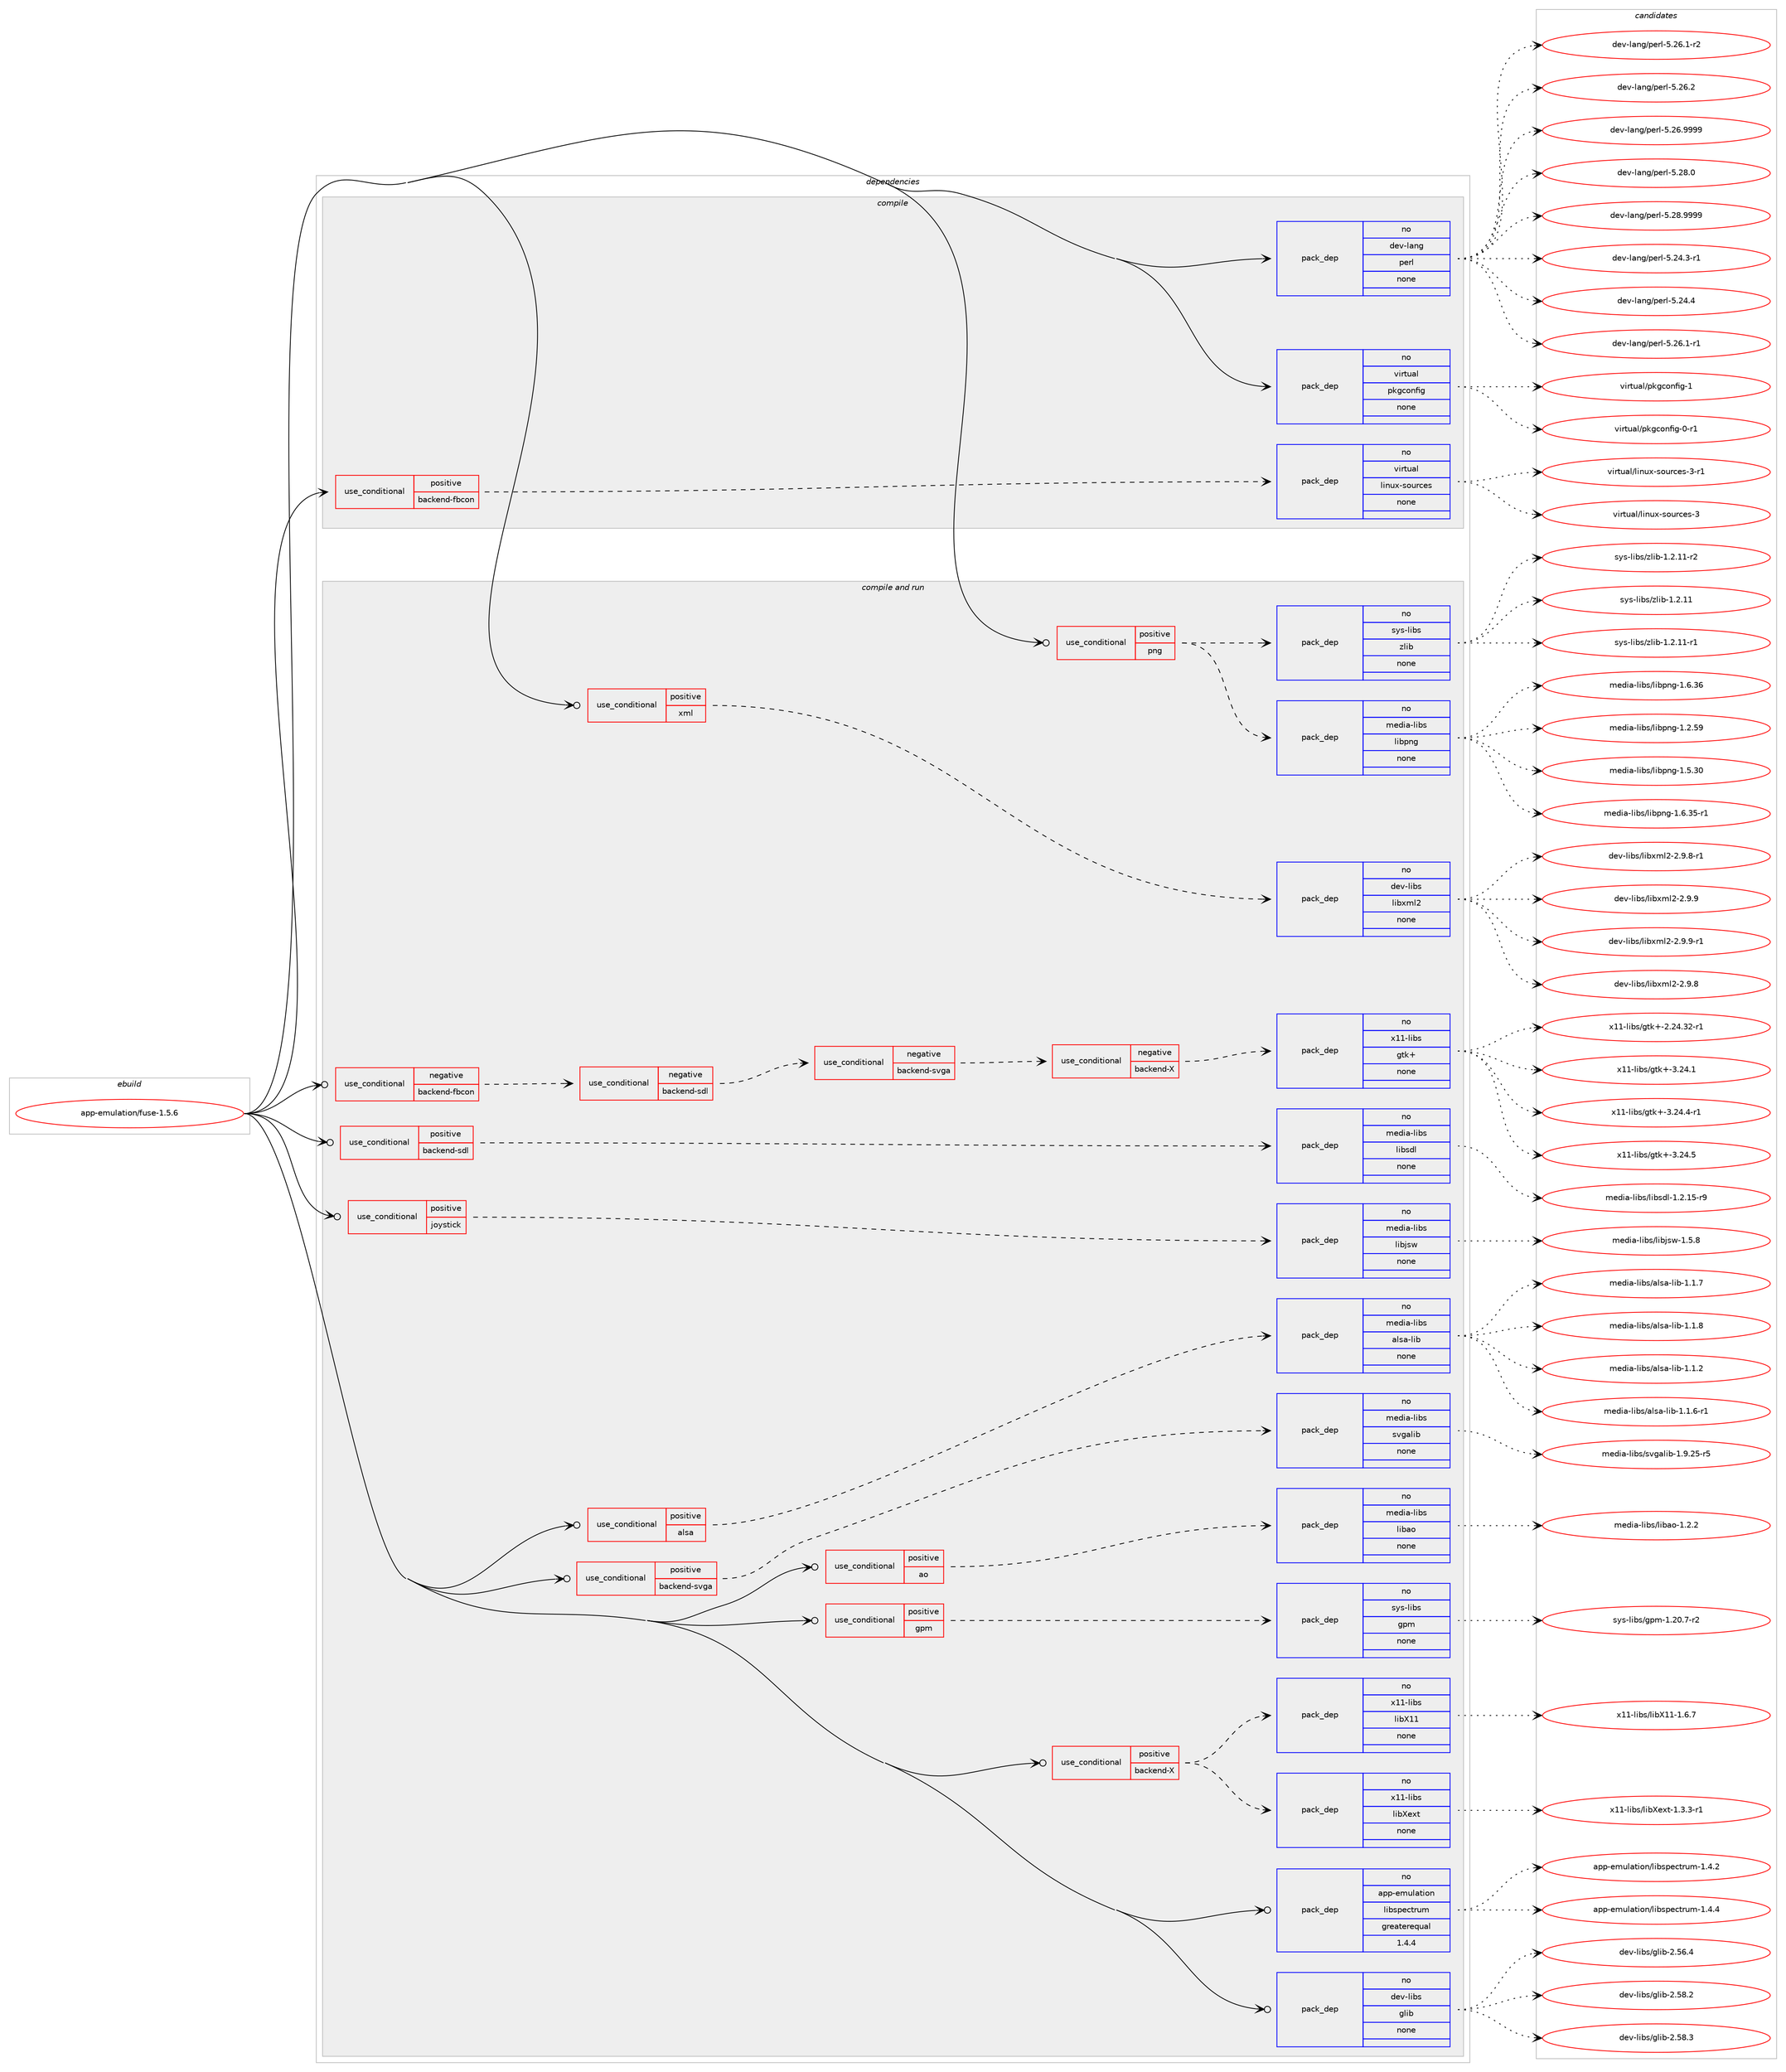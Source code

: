 digraph prolog {

# *************
# Graph options
# *************

newrank=true;
concentrate=true;
compound=true;
graph [rankdir=LR,fontname=Helvetica,fontsize=10,ranksep=1.5];#, ranksep=2.5, nodesep=0.2];
edge  [arrowhead=vee];
node  [fontname=Helvetica,fontsize=10];

# **********
# The ebuild
# **********

subgraph cluster_leftcol {
color=gray;
rank=same;
label=<<i>ebuild</i>>;
id [label="app-emulation/fuse-1.5.6", color=red, width=4, href="../app-emulation/fuse-1.5.6.svg"];
}

# ****************
# The dependencies
# ****************

subgraph cluster_midcol {
color=gray;
label=<<i>dependencies</i>>;
subgraph cluster_compile {
fillcolor="#eeeeee";
style=filled;
label=<<i>compile</i>>;
subgraph cond349922 {
dependency1285237 [label=<<TABLE BORDER="0" CELLBORDER="1" CELLSPACING="0" CELLPADDING="4"><TR><TD ROWSPAN="3" CELLPADDING="10">use_conditional</TD></TR><TR><TD>positive</TD></TR><TR><TD>backend-fbcon</TD></TR></TABLE>>, shape=none, color=red];
subgraph pack915348 {
dependency1285238 [label=<<TABLE BORDER="0" CELLBORDER="1" CELLSPACING="0" CELLPADDING="4" WIDTH="220"><TR><TD ROWSPAN="6" CELLPADDING="30">pack_dep</TD></TR><TR><TD WIDTH="110">no</TD></TR><TR><TD>virtual</TD></TR><TR><TD>linux-sources</TD></TR><TR><TD>none</TD></TR><TR><TD></TD></TR></TABLE>>, shape=none, color=blue];
}
dependency1285237:e -> dependency1285238:w [weight=20,style="dashed",arrowhead="vee"];
}
id:e -> dependency1285237:w [weight=20,style="solid",arrowhead="vee"];
subgraph pack915349 {
dependency1285239 [label=<<TABLE BORDER="0" CELLBORDER="1" CELLSPACING="0" CELLPADDING="4" WIDTH="220"><TR><TD ROWSPAN="6" CELLPADDING="30">pack_dep</TD></TR><TR><TD WIDTH="110">no</TD></TR><TR><TD>dev-lang</TD></TR><TR><TD>perl</TD></TR><TR><TD>none</TD></TR><TR><TD></TD></TR></TABLE>>, shape=none, color=blue];
}
id:e -> dependency1285239:w [weight=20,style="solid",arrowhead="vee"];
subgraph pack915350 {
dependency1285240 [label=<<TABLE BORDER="0" CELLBORDER="1" CELLSPACING="0" CELLPADDING="4" WIDTH="220"><TR><TD ROWSPAN="6" CELLPADDING="30">pack_dep</TD></TR><TR><TD WIDTH="110">no</TD></TR><TR><TD>virtual</TD></TR><TR><TD>pkgconfig</TD></TR><TR><TD>none</TD></TR><TR><TD></TD></TR></TABLE>>, shape=none, color=blue];
}
id:e -> dependency1285240:w [weight=20,style="solid",arrowhead="vee"];
}
subgraph cluster_compileandrun {
fillcolor="#eeeeee";
style=filled;
label=<<i>compile and run</i>>;
subgraph cond349923 {
dependency1285241 [label=<<TABLE BORDER="0" CELLBORDER="1" CELLSPACING="0" CELLPADDING="4"><TR><TD ROWSPAN="3" CELLPADDING="10">use_conditional</TD></TR><TR><TD>negative</TD></TR><TR><TD>backend-fbcon</TD></TR></TABLE>>, shape=none, color=red];
subgraph cond349924 {
dependency1285242 [label=<<TABLE BORDER="0" CELLBORDER="1" CELLSPACING="0" CELLPADDING="4"><TR><TD ROWSPAN="3" CELLPADDING="10">use_conditional</TD></TR><TR><TD>negative</TD></TR><TR><TD>backend-sdl</TD></TR></TABLE>>, shape=none, color=red];
subgraph cond349925 {
dependency1285243 [label=<<TABLE BORDER="0" CELLBORDER="1" CELLSPACING="0" CELLPADDING="4"><TR><TD ROWSPAN="3" CELLPADDING="10">use_conditional</TD></TR><TR><TD>negative</TD></TR><TR><TD>backend-svga</TD></TR></TABLE>>, shape=none, color=red];
subgraph cond349926 {
dependency1285244 [label=<<TABLE BORDER="0" CELLBORDER="1" CELLSPACING="0" CELLPADDING="4"><TR><TD ROWSPAN="3" CELLPADDING="10">use_conditional</TD></TR><TR><TD>negative</TD></TR><TR><TD>backend-X</TD></TR></TABLE>>, shape=none, color=red];
subgraph pack915351 {
dependency1285245 [label=<<TABLE BORDER="0" CELLBORDER="1" CELLSPACING="0" CELLPADDING="4" WIDTH="220"><TR><TD ROWSPAN="6" CELLPADDING="30">pack_dep</TD></TR><TR><TD WIDTH="110">no</TD></TR><TR><TD>x11-libs</TD></TR><TR><TD>gtk+</TD></TR><TR><TD>none</TD></TR><TR><TD></TD></TR></TABLE>>, shape=none, color=blue];
}
dependency1285244:e -> dependency1285245:w [weight=20,style="dashed",arrowhead="vee"];
}
dependency1285243:e -> dependency1285244:w [weight=20,style="dashed",arrowhead="vee"];
}
dependency1285242:e -> dependency1285243:w [weight=20,style="dashed",arrowhead="vee"];
}
dependency1285241:e -> dependency1285242:w [weight=20,style="dashed",arrowhead="vee"];
}
id:e -> dependency1285241:w [weight=20,style="solid",arrowhead="odotvee"];
subgraph cond349927 {
dependency1285246 [label=<<TABLE BORDER="0" CELLBORDER="1" CELLSPACING="0" CELLPADDING="4"><TR><TD ROWSPAN="3" CELLPADDING="10">use_conditional</TD></TR><TR><TD>positive</TD></TR><TR><TD>alsa</TD></TR></TABLE>>, shape=none, color=red];
subgraph pack915352 {
dependency1285247 [label=<<TABLE BORDER="0" CELLBORDER="1" CELLSPACING="0" CELLPADDING="4" WIDTH="220"><TR><TD ROWSPAN="6" CELLPADDING="30">pack_dep</TD></TR><TR><TD WIDTH="110">no</TD></TR><TR><TD>media-libs</TD></TR><TR><TD>alsa-lib</TD></TR><TR><TD>none</TD></TR><TR><TD></TD></TR></TABLE>>, shape=none, color=blue];
}
dependency1285246:e -> dependency1285247:w [weight=20,style="dashed",arrowhead="vee"];
}
id:e -> dependency1285246:w [weight=20,style="solid",arrowhead="odotvee"];
subgraph cond349928 {
dependency1285248 [label=<<TABLE BORDER="0" CELLBORDER="1" CELLSPACING="0" CELLPADDING="4"><TR><TD ROWSPAN="3" CELLPADDING="10">use_conditional</TD></TR><TR><TD>positive</TD></TR><TR><TD>ao</TD></TR></TABLE>>, shape=none, color=red];
subgraph pack915353 {
dependency1285249 [label=<<TABLE BORDER="0" CELLBORDER="1" CELLSPACING="0" CELLPADDING="4" WIDTH="220"><TR><TD ROWSPAN="6" CELLPADDING="30">pack_dep</TD></TR><TR><TD WIDTH="110">no</TD></TR><TR><TD>media-libs</TD></TR><TR><TD>libao</TD></TR><TR><TD>none</TD></TR><TR><TD></TD></TR></TABLE>>, shape=none, color=blue];
}
dependency1285248:e -> dependency1285249:w [weight=20,style="dashed",arrowhead="vee"];
}
id:e -> dependency1285248:w [weight=20,style="solid",arrowhead="odotvee"];
subgraph cond349929 {
dependency1285250 [label=<<TABLE BORDER="0" CELLBORDER="1" CELLSPACING="0" CELLPADDING="4"><TR><TD ROWSPAN="3" CELLPADDING="10">use_conditional</TD></TR><TR><TD>positive</TD></TR><TR><TD>backend-X</TD></TR></TABLE>>, shape=none, color=red];
subgraph pack915354 {
dependency1285251 [label=<<TABLE BORDER="0" CELLBORDER="1" CELLSPACING="0" CELLPADDING="4" WIDTH="220"><TR><TD ROWSPAN="6" CELLPADDING="30">pack_dep</TD></TR><TR><TD WIDTH="110">no</TD></TR><TR><TD>x11-libs</TD></TR><TR><TD>libX11</TD></TR><TR><TD>none</TD></TR><TR><TD></TD></TR></TABLE>>, shape=none, color=blue];
}
dependency1285250:e -> dependency1285251:w [weight=20,style="dashed",arrowhead="vee"];
subgraph pack915355 {
dependency1285252 [label=<<TABLE BORDER="0" CELLBORDER="1" CELLSPACING="0" CELLPADDING="4" WIDTH="220"><TR><TD ROWSPAN="6" CELLPADDING="30">pack_dep</TD></TR><TR><TD WIDTH="110">no</TD></TR><TR><TD>x11-libs</TD></TR><TR><TD>libXext</TD></TR><TR><TD>none</TD></TR><TR><TD></TD></TR></TABLE>>, shape=none, color=blue];
}
dependency1285250:e -> dependency1285252:w [weight=20,style="dashed",arrowhead="vee"];
}
id:e -> dependency1285250:w [weight=20,style="solid",arrowhead="odotvee"];
subgraph cond349930 {
dependency1285253 [label=<<TABLE BORDER="0" CELLBORDER="1" CELLSPACING="0" CELLPADDING="4"><TR><TD ROWSPAN="3" CELLPADDING="10">use_conditional</TD></TR><TR><TD>positive</TD></TR><TR><TD>backend-sdl</TD></TR></TABLE>>, shape=none, color=red];
subgraph pack915356 {
dependency1285254 [label=<<TABLE BORDER="0" CELLBORDER="1" CELLSPACING="0" CELLPADDING="4" WIDTH="220"><TR><TD ROWSPAN="6" CELLPADDING="30">pack_dep</TD></TR><TR><TD WIDTH="110">no</TD></TR><TR><TD>media-libs</TD></TR><TR><TD>libsdl</TD></TR><TR><TD>none</TD></TR><TR><TD></TD></TR></TABLE>>, shape=none, color=blue];
}
dependency1285253:e -> dependency1285254:w [weight=20,style="dashed",arrowhead="vee"];
}
id:e -> dependency1285253:w [weight=20,style="solid",arrowhead="odotvee"];
subgraph cond349931 {
dependency1285255 [label=<<TABLE BORDER="0" CELLBORDER="1" CELLSPACING="0" CELLPADDING="4"><TR><TD ROWSPAN="3" CELLPADDING="10">use_conditional</TD></TR><TR><TD>positive</TD></TR><TR><TD>backend-svga</TD></TR></TABLE>>, shape=none, color=red];
subgraph pack915357 {
dependency1285256 [label=<<TABLE BORDER="0" CELLBORDER="1" CELLSPACING="0" CELLPADDING="4" WIDTH="220"><TR><TD ROWSPAN="6" CELLPADDING="30">pack_dep</TD></TR><TR><TD WIDTH="110">no</TD></TR><TR><TD>media-libs</TD></TR><TR><TD>svgalib</TD></TR><TR><TD>none</TD></TR><TR><TD></TD></TR></TABLE>>, shape=none, color=blue];
}
dependency1285255:e -> dependency1285256:w [weight=20,style="dashed",arrowhead="vee"];
}
id:e -> dependency1285255:w [weight=20,style="solid",arrowhead="odotvee"];
subgraph cond349932 {
dependency1285257 [label=<<TABLE BORDER="0" CELLBORDER="1" CELLSPACING="0" CELLPADDING="4"><TR><TD ROWSPAN="3" CELLPADDING="10">use_conditional</TD></TR><TR><TD>positive</TD></TR><TR><TD>gpm</TD></TR></TABLE>>, shape=none, color=red];
subgraph pack915358 {
dependency1285258 [label=<<TABLE BORDER="0" CELLBORDER="1" CELLSPACING="0" CELLPADDING="4" WIDTH="220"><TR><TD ROWSPAN="6" CELLPADDING="30">pack_dep</TD></TR><TR><TD WIDTH="110">no</TD></TR><TR><TD>sys-libs</TD></TR><TR><TD>gpm</TD></TR><TR><TD>none</TD></TR><TR><TD></TD></TR></TABLE>>, shape=none, color=blue];
}
dependency1285257:e -> dependency1285258:w [weight=20,style="dashed",arrowhead="vee"];
}
id:e -> dependency1285257:w [weight=20,style="solid",arrowhead="odotvee"];
subgraph cond349933 {
dependency1285259 [label=<<TABLE BORDER="0" CELLBORDER="1" CELLSPACING="0" CELLPADDING="4"><TR><TD ROWSPAN="3" CELLPADDING="10">use_conditional</TD></TR><TR><TD>positive</TD></TR><TR><TD>joystick</TD></TR></TABLE>>, shape=none, color=red];
subgraph pack915359 {
dependency1285260 [label=<<TABLE BORDER="0" CELLBORDER="1" CELLSPACING="0" CELLPADDING="4" WIDTH="220"><TR><TD ROWSPAN="6" CELLPADDING="30">pack_dep</TD></TR><TR><TD WIDTH="110">no</TD></TR><TR><TD>media-libs</TD></TR><TR><TD>libjsw</TD></TR><TR><TD>none</TD></TR><TR><TD></TD></TR></TABLE>>, shape=none, color=blue];
}
dependency1285259:e -> dependency1285260:w [weight=20,style="dashed",arrowhead="vee"];
}
id:e -> dependency1285259:w [weight=20,style="solid",arrowhead="odotvee"];
subgraph cond349934 {
dependency1285261 [label=<<TABLE BORDER="0" CELLBORDER="1" CELLSPACING="0" CELLPADDING="4"><TR><TD ROWSPAN="3" CELLPADDING="10">use_conditional</TD></TR><TR><TD>positive</TD></TR><TR><TD>png</TD></TR></TABLE>>, shape=none, color=red];
subgraph pack915360 {
dependency1285262 [label=<<TABLE BORDER="0" CELLBORDER="1" CELLSPACING="0" CELLPADDING="4" WIDTH="220"><TR><TD ROWSPAN="6" CELLPADDING="30">pack_dep</TD></TR><TR><TD WIDTH="110">no</TD></TR><TR><TD>media-libs</TD></TR><TR><TD>libpng</TD></TR><TR><TD>none</TD></TR><TR><TD></TD></TR></TABLE>>, shape=none, color=blue];
}
dependency1285261:e -> dependency1285262:w [weight=20,style="dashed",arrowhead="vee"];
subgraph pack915361 {
dependency1285263 [label=<<TABLE BORDER="0" CELLBORDER="1" CELLSPACING="0" CELLPADDING="4" WIDTH="220"><TR><TD ROWSPAN="6" CELLPADDING="30">pack_dep</TD></TR><TR><TD WIDTH="110">no</TD></TR><TR><TD>sys-libs</TD></TR><TR><TD>zlib</TD></TR><TR><TD>none</TD></TR><TR><TD></TD></TR></TABLE>>, shape=none, color=blue];
}
dependency1285261:e -> dependency1285263:w [weight=20,style="dashed",arrowhead="vee"];
}
id:e -> dependency1285261:w [weight=20,style="solid",arrowhead="odotvee"];
subgraph cond349935 {
dependency1285264 [label=<<TABLE BORDER="0" CELLBORDER="1" CELLSPACING="0" CELLPADDING="4"><TR><TD ROWSPAN="3" CELLPADDING="10">use_conditional</TD></TR><TR><TD>positive</TD></TR><TR><TD>xml</TD></TR></TABLE>>, shape=none, color=red];
subgraph pack915362 {
dependency1285265 [label=<<TABLE BORDER="0" CELLBORDER="1" CELLSPACING="0" CELLPADDING="4" WIDTH="220"><TR><TD ROWSPAN="6" CELLPADDING="30">pack_dep</TD></TR><TR><TD WIDTH="110">no</TD></TR><TR><TD>dev-libs</TD></TR><TR><TD>libxml2</TD></TR><TR><TD>none</TD></TR><TR><TD></TD></TR></TABLE>>, shape=none, color=blue];
}
dependency1285264:e -> dependency1285265:w [weight=20,style="dashed",arrowhead="vee"];
}
id:e -> dependency1285264:w [weight=20,style="solid",arrowhead="odotvee"];
subgraph pack915363 {
dependency1285266 [label=<<TABLE BORDER="0" CELLBORDER="1" CELLSPACING="0" CELLPADDING="4" WIDTH="220"><TR><TD ROWSPAN="6" CELLPADDING="30">pack_dep</TD></TR><TR><TD WIDTH="110">no</TD></TR><TR><TD>app-emulation</TD></TR><TR><TD>libspectrum</TD></TR><TR><TD>greaterequal</TD></TR><TR><TD>1.4.4</TD></TR></TABLE>>, shape=none, color=blue];
}
id:e -> dependency1285266:w [weight=20,style="solid",arrowhead="odotvee"];
subgraph pack915364 {
dependency1285267 [label=<<TABLE BORDER="0" CELLBORDER="1" CELLSPACING="0" CELLPADDING="4" WIDTH="220"><TR><TD ROWSPAN="6" CELLPADDING="30">pack_dep</TD></TR><TR><TD WIDTH="110">no</TD></TR><TR><TD>dev-libs</TD></TR><TR><TD>glib</TD></TR><TR><TD>none</TD></TR><TR><TD></TD></TR></TABLE>>, shape=none, color=blue];
}
id:e -> dependency1285267:w [weight=20,style="solid",arrowhead="odotvee"];
}
subgraph cluster_run {
fillcolor="#eeeeee";
style=filled;
label=<<i>run</i>>;
}
}

# **************
# The candidates
# **************

subgraph cluster_choices {
rank=same;
color=gray;
label=<<i>candidates</i>>;

subgraph choice915348 {
color=black;
nodesep=1;
choice118105114116117971084710810511011712045115111117114991011154551 [label="virtual/linux-sources-3", color=red, width=4,href="../virtual/linux-sources-3.svg"];
choice1181051141161179710847108105110117120451151111171149910111545514511449 [label="virtual/linux-sources-3-r1", color=red, width=4,href="../virtual/linux-sources-3-r1.svg"];
dependency1285238:e -> choice118105114116117971084710810511011712045115111117114991011154551:w [style=dotted,weight="100"];
dependency1285238:e -> choice1181051141161179710847108105110117120451151111171149910111545514511449:w [style=dotted,weight="100"];
}
subgraph choice915349 {
color=black;
nodesep=1;
choice100101118451089711010347112101114108455346505246514511449 [label="dev-lang/perl-5.24.3-r1", color=red, width=4,href="../dev-lang/perl-5.24.3-r1.svg"];
choice10010111845108971101034711210111410845534650524652 [label="dev-lang/perl-5.24.4", color=red, width=4,href="../dev-lang/perl-5.24.4.svg"];
choice100101118451089711010347112101114108455346505446494511449 [label="dev-lang/perl-5.26.1-r1", color=red, width=4,href="../dev-lang/perl-5.26.1-r1.svg"];
choice100101118451089711010347112101114108455346505446494511450 [label="dev-lang/perl-5.26.1-r2", color=red, width=4,href="../dev-lang/perl-5.26.1-r2.svg"];
choice10010111845108971101034711210111410845534650544650 [label="dev-lang/perl-5.26.2", color=red, width=4,href="../dev-lang/perl-5.26.2.svg"];
choice10010111845108971101034711210111410845534650544657575757 [label="dev-lang/perl-5.26.9999", color=red, width=4,href="../dev-lang/perl-5.26.9999.svg"];
choice10010111845108971101034711210111410845534650564648 [label="dev-lang/perl-5.28.0", color=red, width=4,href="../dev-lang/perl-5.28.0.svg"];
choice10010111845108971101034711210111410845534650564657575757 [label="dev-lang/perl-5.28.9999", color=red, width=4,href="../dev-lang/perl-5.28.9999.svg"];
dependency1285239:e -> choice100101118451089711010347112101114108455346505246514511449:w [style=dotted,weight="100"];
dependency1285239:e -> choice10010111845108971101034711210111410845534650524652:w [style=dotted,weight="100"];
dependency1285239:e -> choice100101118451089711010347112101114108455346505446494511449:w [style=dotted,weight="100"];
dependency1285239:e -> choice100101118451089711010347112101114108455346505446494511450:w [style=dotted,weight="100"];
dependency1285239:e -> choice10010111845108971101034711210111410845534650544650:w [style=dotted,weight="100"];
dependency1285239:e -> choice10010111845108971101034711210111410845534650544657575757:w [style=dotted,weight="100"];
dependency1285239:e -> choice10010111845108971101034711210111410845534650564648:w [style=dotted,weight="100"];
dependency1285239:e -> choice10010111845108971101034711210111410845534650564657575757:w [style=dotted,weight="100"];
}
subgraph choice915350 {
color=black;
nodesep=1;
choice11810511411611797108471121071039911111010210510345484511449 [label="virtual/pkgconfig-0-r1", color=red, width=4,href="../virtual/pkgconfig-0-r1.svg"];
choice1181051141161179710847112107103991111101021051034549 [label="virtual/pkgconfig-1", color=red, width=4,href="../virtual/pkgconfig-1.svg"];
dependency1285240:e -> choice11810511411611797108471121071039911111010210510345484511449:w [style=dotted,weight="100"];
dependency1285240:e -> choice1181051141161179710847112107103991111101021051034549:w [style=dotted,weight="100"];
}
subgraph choice915351 {
color=black;
nodesep=1;
choice12049494510810598115471031161074345504650524651504511449 [label="x11-libs/gtk+-2.24.32-r1", color=red, width=4,href="../x11-libs/gtk+-2.24.32-r1.svg"];
choice12049494510810598115471031161074345514650524649 [label="x11-libs/gtk+-3.24.1", color=red, width=4,href="../x11-libs/gtk+-3.24.1.svg"];
choice120494945108105981154710311610743455146505246524511449 [label="x11-libs/gtk+-3.24.4-r1", color=red, width=4,href="../x11-libs/gtk+-3.24.4-r1.svg"];
choice12049494510810598115471031161074345514650524653 [label="x11-libs/gtk+-3.24.5", color=red, width=4,href="../x11-libs/gtk+-3.24.5.svg"];
dependency1285245:e -> choice12049494510810598115471031161074345504650524651504511449:w [style=dotted,weight="100"];
dependency1285245:e -> choice12049494510810598115471031161074345514650524649:w [style=dotted,weight="100"];
dependency1285245:e -> choice120494945108105981154710311610743455146505246524511449:w [style=dotted,weight="100"];
dependency1285245:e -> choice12049494510810598115471031161074345514650524653:w [style=dotted,weight="100"];
}
subgraph choice915352 {
color=black;
nodesep=1;
choice1091011001059745108105981154797108115974510810598454946494650 [label="media-libs/alsa-lib-1.1.2", color=red, width=4,href="../media-libs/alsa-lib-1.1.2.svg"];
choice10910110010597451081059811547971081159745108105984549464946544511449 [label="media-libs/alsa-lib-1.1.6-r1", color=red, width=4,href="../media-libs/alsa-lib-1.1.6-r1.svg"];
choice1091011001059745108105981154797108115974510810598454946494655 [label="media-libs/alsa-lib-1.1.7", color=red, width=4,href="../media-libs/alsa-lib-1.1.7.svg"];
choice1091011001059745108105981154797108115974510810598454946494656 [label="media-libs/alsa-lib-1.1.8", color=red, width=4,href="../media-libs/alsa-lib-1.1.8.svg"];
dependency1285247:e -> choice1091011001059745108105981154797108115974510810598454946494650:w [style=dotted,weight="100"];
dependency1285247:e -> choice10910110010597451081059811547971081159745108105984549464946544511449:w [style=dotted,weight="100"];
dependency1285247:e -> choice1091011001059745108105981154797108115974510810598454946494655:w [style=dotted,weight="100"];
dependency1285247:e -> choice1091011001059745108105981154797108115974510810598454946494656:w [style=dotted,weight="100"];
}
subgraph choice915353 {
color=black;
nodesep=1;
choice109101100105974510810598115471081059897111454946504650 [label="media-libs/libao-1.2.2", color=red, width=4,href="../media-libs/libao-1.2.2.svg"];
dependency1285249:e -> choice109101100105974510810598115471081059897111454946504650:w [style=dotted,weight="100"];
}
subgraph choice915354 {
color=black;
nodesep=1;
choice120494945108105981154710810598884949454946544655 [label="x11-libs/libX11-1.6.7", color=red, width=4,href="../x11-libs/libX11-1.6.7.svg"];
dependency1285251:e -> choice120494945108105981154710810598884949454946544655:w [style=dotted,weight="100"];
}
subgraph choice915355 {
color=black;
nodesep=1;
choice120494945108105981154710810598881011201164549465146514511449 [label="x11-libs/libXext-1.3.3-r1", color=red, width=4,href="../x11-libs/libXext-1.3.3-r1.svg"];
dependency1285252:e -> choice120494945108105981154710810598881011201164549465146514511449:w [style=dotted,weight="100"];
}
subgraph choice915356 {
color=black;
nodesep=1;
choice1091011001059745108105981154710810598115100108454946504649534511457 [label="media-libs/libsdl-1.2.15-r9", color=red, width=4,href="../media-libs/libsdl-1.2.15-r9.svg"];
dependency1285254:e -> choice1091011001059745108105981154710810598115100108454946504649534511457:w [style=dotted,weight="100"];
}
subgraph choice915357 {
color=black;
nodesep=1;
choice109101100105974510810598115471151181039710810598454946574650534511453 [label="media-libs/svgalib-1.9.25-r5", color=red, width=4,href="../media-libs/svgalib-1.9.25-r5.svg"];
dependency1285256:e -> choice109101100105974510810598115471151181039710810598454946574650534511453:w [style=dotted,weight="100"];
}
subgraph choice915358 {
color=black;
nodesep=1;
choice115121115451081059811547103112109454946504846554511450 [label="sys-libs/gpm-1.20.7-r2", color=red, width=4,href="../sys-libs/gpm-1.20.7-r2.svg"];
dependency1285258:e -> choice115121115451081059811547103112109454946504846554511450:w [style=dotted,weight="100"];
}
subgraph choice915359 {
color=black;
nodesep=1;
choice1091011001059745108105981154710810598106115119454946534656 [label="media-libs/libjsw-1.5.8", color=red, width=4,href="../media-libs/libjsw-1.5.8.svg"];
dependency1285260:e -> choice1091011001059745108105981154710810598106115119454946534656:w [style=dotted,weight="100"];
}
subgraph choice915360 {
color=black;
nodesep=1;
choice109101100105974510810598115471081059811211010345494650465357 [label="media-libs/libpng-1.2.59", color=red, width=4,href="../media-libs/libpng-1.2.59.svg"];
choice109101100105974510810598115471081059811211010345494653465148 [label="media-libs/libpng-1.5.30", color=red, width=4,href="../media-libs/libpng-1.5.30.svg"];
choice1091011001059745108105981154710810598112110103454946544651534511449 [label="media-libs/libpng-1.6.35-r1", color=red, width=4,href="../media-libs/libpng-1.6.35-r1.svg"];
choice109101100105974510810598115471081059811211010345494654465154 [label="media-libs/libpng-1.6.36", color=red, width=4,href="../media-libs/libpng-1.6.36.svg"];
dependency1285262:e -> choice109101100105974510810598115471081059811211010345494650465357:w [style=dotted,weight="100"];
dependency1285262:e -> choice109101100105974510810598115471081059811211010345494653465148:w [style=dotted,weight="100"];
dependency1285262:e -> choice1091011001059745108105981154710810598112110103454946544651534511449:w [style=dotted,weight="100"];
dependency1285262:e -> choice109101100105974510810598115471081059811211010345494654465154:w [style=dotted,weight="100"];
}
subgraph choice915361 {
color=black;
nodesep=1;
choice1151211154510810598115471221081059845494650464949 [label="sys-libs/zlib-1.2.11", color=red, width=4,href="../sys-libs/zlib-1.2.11.svg"];
choice11512111545108105981154712210810598454946504649494511449 [label="sys-libs/zlib-1.2.11-r1", color=red, width=4,href="../sys-libs/zlib-1.2.11-r1.svg"];
choice11512111545108105981154712210810598454946504649494511450 [label="sys-libs/zlib-1.2.11-r2", color=red, width=4,href="../sys-libs/zlib-1.2.11-r2.svg"];
dependency1285263:e -> choice1151211154510810598115471221081059845494650464949:w [style=dotted,weight="100"];
dependency1285263:e -> choice11512111545108105981154712210810598454946504649494511449:w [style=dotted,weight="100"];
dependency1285263:e -> choice11512111545108105981154712210810598454946504649494511450:w [style=dotted,weight="100"];
}
subgraph choice915362 {
color=black;
nodesep=1;
choice1001011184510810598115471081059812010910850455046574656 [label="dev-libs/libxml2-2.9.8", color=red, width=4,href="../dev-libs/libxml2-2.9.8.svg"];
choice10010111845108105981154710810598120109108504550465746564511449 [label="dev-libs/libxml2-2.9.8-r1", color=red, width=4,href="../dev-libs/libxml2-2.9.8-r1.svg"];
choice1001011184510810598115471081059812010910850455046574657 [label="dev-libs/libxml2-2.9.9", color=red, width=4,href="../dev-libs/libxml2-2.9.9.svg"];
choice10010111845108105981154710810598120109108504550465746574511449 [label="dev-libs/libxml2-2.9.9-r1", color=red, width=4,href="../dev-libs/libxml2-2.9.9-r1.svg"];
dependency1285265:e -> choice1001011184510810598115471081059812010910850455046574656:w [style=dotted,weight="100"];
dependency1285265:e -> choice10010111845108105981154710810598120109108504550465746564511449:w [style=dotted,weight="100"];
dependency1285265:e -> choice1001011184510810598115471081059812010910850455046574657:w [style=dotted,weight="100"];
dependency1285265:e -> choice10010111845108105981154710810598120109108504550465746574511449:w [style=dotted,weight="100"];
}
subgraph choice915363 {
color=black;
nodesep=1;
choice971121124510110911710897116105111110471081059811511210199116114117109454946524650 [label="app-emulation/libspectrum-1.4.2", color=red, width=4,href="../app-emulation/libspectrum-1.4.2.svg"];
choice971121124510110911710897116105111110471081059811511210199116114117109454946524652 [label="app-emulation/libspectrum-1.4.4", color=red, width=4,href="../app-emulation/libspectrum-1.4.4.svg"];
dependency1285266:e -> choice971121124510110911710897116105111110471081059811511210199116114117109454946524650:w [style=dotted,weight="100"];
dependency1285266:e -> choice971121124510110911710897116105111110471081059811511210199116114117109454946524652:w [style=dotted,weight="100"];
}
subgraph choice915364 {
color=black;
nodesep=1;
choice1001011184510810598115471031081059845504653544652 [label="dev-libs/glib-2.56.4", color=red, width=4,href="../dev-libs/glib-2.56.4.svg"];
choice1001011184510810598115471031081059845504653564650 [label="dev-libs/glib-2.58.2", color=red, width=4,href="../dev-libs/glib-2.58.2.svg"];
choice1001011184510810598115471031081059845504653564651 [label="dev-libs/glib-2.58.3", color=red, width=4,href="../dev-libs/glib-2.58.3.svg"];
dependency1285267:e -> choice1001011184510810598115471031081059845504653544652:w [style=dotted,weight="100"];
dependency1285267:e -> choice1001011184510810598115471031081059845504653564650:w [style=dotted,weight="100"];
dependency1285267:e -> choice1001011184510810598115471031081059845504653564651:w [style=dotted,weight="100"];
}
}

}
